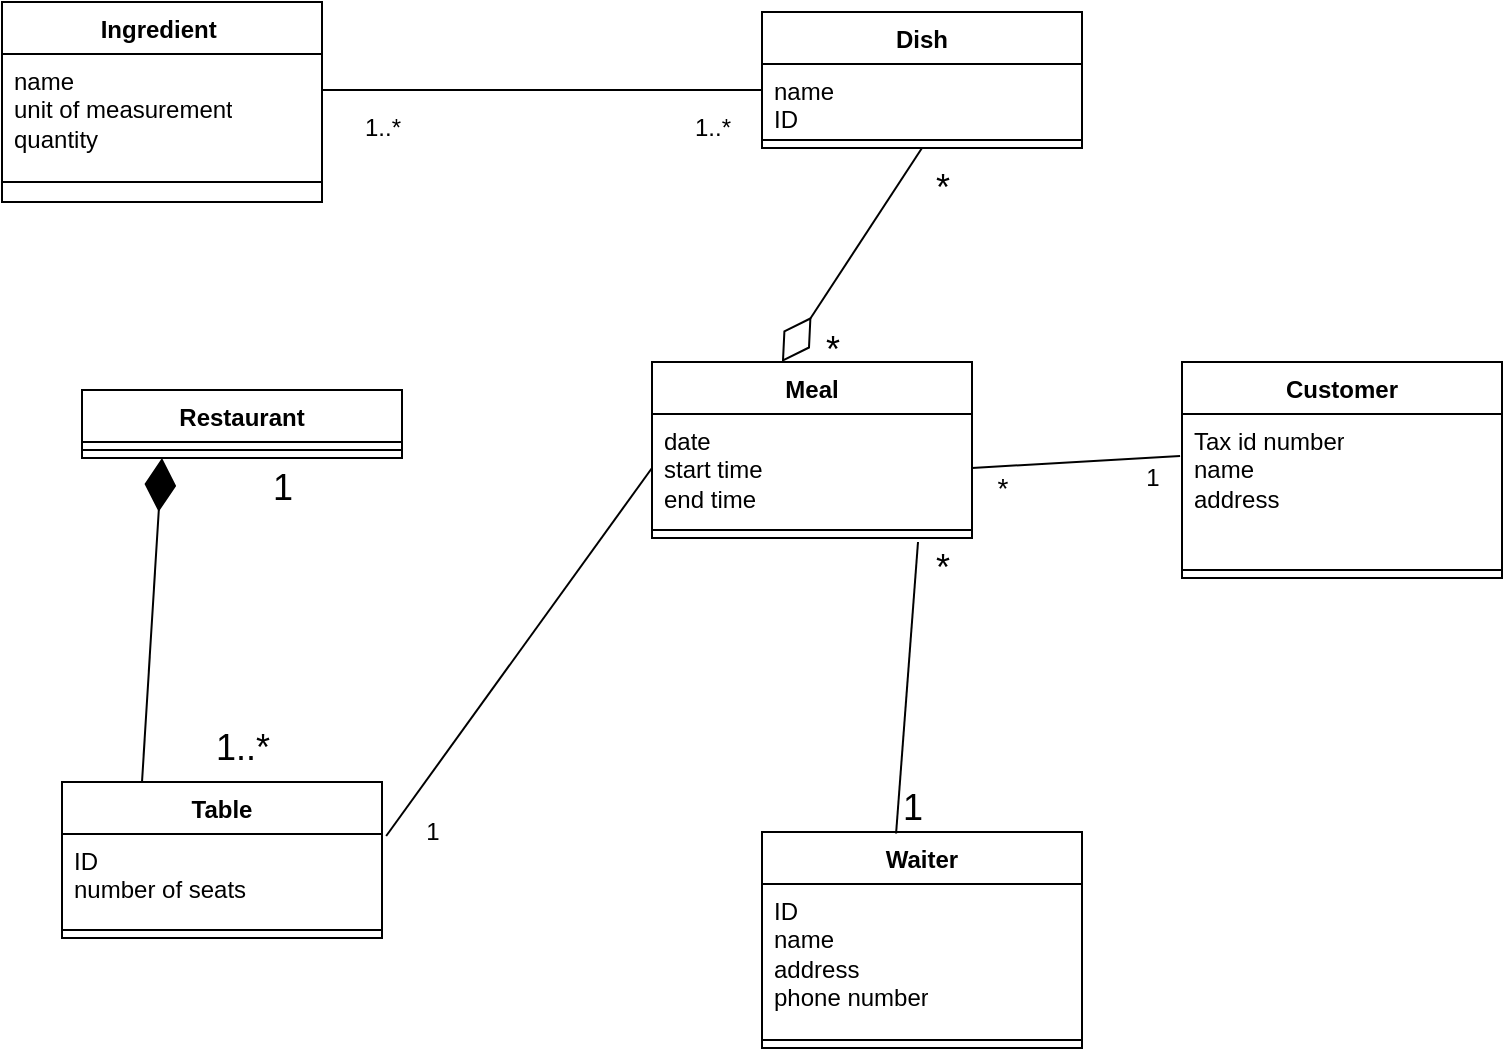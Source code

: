 <mxfile version="28.1.2">
  <diagram name="Page-1" id="FTqyJDZPIkQ8EkHZTCo7">
    <mxGraphModel dx="1186" dy="916" grid="1" gridSize="10" guides="1" tooltips="1" connect="1" arrows="1" fold="1" page="1" pageScale="1" pageWidth="827" pageHeight="1169" math="0" shadow="0">
      <root>
        <mxCell id="0" />
        <mxCell id="1" parent="0" />
        <mxCell id="KsFo2ff5jKzm3BSSgkHv-1" value="Ingredient&amp;nbsp;" style="swimlane;fontStyle=1;align=center;verticalAlign=top;childLayout=stackLayout;horizontal=1;startSize=26;horizontalStack=0;resizeParent=1;resizeParentMax=0;resizeLast=0;collapsible=1;marginBottom=0;whiteSpace=wrap;html=1;" vertex="1" parent="1">
          <mxGeometry x="60" y="170" width="160" height="100" as="geometry" />
        </mxCell>
        <mxCell id="KsFo2ff5jKzm3BSSgkHv-2" value="&lt;div&gt;name&lt;/div&gt;&lt;div&gt;unit of measurement&lt;/div&gt;&lt;div&gt;quantity&lt;/div&gt;" style="text;strokeColor=none;fillColor=none;align=left;verticalAlign=top;spacingLeft=4;spacingRight=4;overflow=hidden;rotatable=0;points=[[0,0.5],[1,0.5]];portConstraint=eastwest;whiteSpace=wrap;html=1;" vertex="1" parent="KsFo2ff5jKzm3BSSgkHv-1">
          <mxGeometry y="26" width="160" height="54" as="geometry" />
        </mxCell>
        <mxCell id="KsFo2ff5jKzm3BSSgkHv-3" value="" style="line;strokeWidth=1;fillColor=none;align=left;verticalAlign=middle;spacingTop=-1;spacingLeft=3;spacingRight=3;rotatable=0;labelPosition=right;points=[];portConstraint=eastwest;strokeColor=inherit;" vertex="1" parent="KsFo2ff5jKzm3BSSgkHv-1">
          <mxGeometry y="80" width="160" height="20" as="geometry" />
        </mxCell>
        <mxCell id="KsFo2ff5jKzm3BSSgkHv-8" value="Dish" style="swimlane;fontStyle=1;align=center;verticalAlign=top;childLayout=stackLayout;horizontal=1;startSize=26;horizontalStack=0;resizeParent=1;resizeParentMax=0;resizeLast=0;collapsible=1;marginBottom=0;whiteSpace=wrap;html=1;" vertex="1" parent="1">
          <mxGeometry x="440" y="175" width="160" height="68" as="geometry" />
        </mxCell>
        <mxCell id="KsFo2ff5jKzm3BSSgkHv-9" value="name&lt;div&gt;ID&lt;/div&gt;" style="text;strokeColor=none;fillColor=none;align=left;verticalAlign=top;spacingLeft=4;spacingRight=4;overflow=hidden;rotatable=0;points=[[0,0.5],[1,0.5]];portConstraint=eastwest;whiteSpace=wrap;html=1;" vertex="1" parent="KsFo2ff5jKzm3BSSgkHv-8">
          <mxGeometry y="26" width="160" height="34" as="geometry" />
        </mxCell>
        <mxCell id="KsFo2ff5jKzm3BSSgkHv-10" value="" style="line;strokeWidth=1;fillColor=none;align=left;verticalAlign=middle;spacingTop=-1;spacingLeft=3;spacingRight=3;rotatable=0;labelPosition=right;points=[];portConstraint=eastwest;strokeColor=inherit;" vertex="1" parent="KsFo2ff5jKzm3BSSgkHv-8">
          <mxGeometry y="60" width="160" height="8" as="geometry" />
        </mxCell>
        <mxCell id="KsFo2ff5jKzm3BSSgkHv-12" value="Table" style="swimlane;fontStyle=1;align=center;verticalAlign=top;childLayout=stackLayout;horizontal=1;startSize=26;horizontalStack=0;resizeParent=1;resizeParentMax=0;resizeLast=0;collapsible=1;marginBottom=0;whiteSpace=wrap;html=1;" vertex="1" parent="1">
          <mxGeometry x="90" y="560" width="160" height="78" as="geometry" />
        </mxCell>
        <mxCell id="KsFo2ff5jKzm3BSSgkHv-13" value="ID&lt;div&gt;number of seats&lt;/div&gt;" style="text;strokeColor=none;fillColor=none;align=left;verticalAlign=top;spacingLeft=4;spacingRight=4;overflow=hidden;rotatable=0;points=[[0,0.5],[1,0.5]];portConstraint=eastwest;whiteSpace=wrap;html=1;" vertex="1" parent="KsFo2ff5jKzm3BSSgkHv-12">
          <mxGeometry y="26" width="160" height="44" as="geometry" />
        </mxCell>
        <mxCell id="KsFo2ff5jKzm3BSSgkHv-14" value="" style="line;strokeWidth=1;fillColor=none;align=left;verticalAlign=middle;spacingTop=-1;spacingLeft=3;spacingRight=3;rotatable=0;labelPosition=right;points=[];portConstraint=eastwest;strokeColor=inherit;" vertex="1" parent="KsFo2ff5jKzm3BSSgkHv-12">
          <mxGeometry y="70" width="160" height="8" as="geometry" />
        </mxCell>
        <mxCell id="KsFo2ff5jKzm3BSSgkHv-16" value="" style="endArrow=diamondThin;endFill=0;endSize=24;html=1;rounded=0;exitX=0.5;exitY=1;exitDx=0;exitDy=0;entryX=0.406;entryY=0;entryDx=0;entryDy=0;entryPerimeter=0;" edge="1" parent="1" source="KsFo2ff5jKzm3BSSgkHv-8" target="KsFo2ff5jKzm3BSSgkHv-17">
          <mxGeometry width="160" relative="1" as="geometry">
            <mxPoint x="561" y="350" as="sourcePoint" />
            <mxPoint x="410" y="280" as="targetPoint" />
          </mxGeometry>
        </mxCell>
        <mxCell id="KsFo2ff5jKzm3BSSgkHv-17" value="Meal" style="swimlane;fontStyle=1;align=center;verticalAlign=top;childLayout=stackLayout;horizontal=1;startSize=26;horizontalStack=0;resizeParent=1;resizeParentMax=0;resizeLast=0;collapsible=1;marginBottom=0;whiteSpace=wrap;html=1;" vertex="1" parent="1">
          <mxGeometry x="385" y="350" width="160" height="88" as="geometry" />
        </mxCell>
        <mxCell id="KsFo2ff5jKzm3BSSgkHv-18" value="date&lt;div&gt;start time&lt;/div&gt;&lt;div&gt;end time&lt;/div&gt;" style="text;strokeColor=none;fillColor=none;align=left;verticalAlign=top;spacingLeft=4;spacingRight=4;overflow=hidden;rotatable=0;points=[[0,0.5],[1,0.5]];portConstraint=eastwest;whiteSpace=wrap;html=1;" vertex="1" parent="KsFo2ff5jKzm3BSSgkHv-17">
          <mxGeometry y="26" width="160" height="54" as="geometry" />
        </mxCell>
        <mxCell id="KsFo2ff5jKzm3BSSgkHv-19" value="" style="line;strokeWidth=1;fillColor=none;align=left;verticalAlign=middle;spacingTop=-1;spacingLeft=3;spacingRight=3;rotatable=0;labelPosition=right;points=[];portConstraint=eastwest;strokeColor=inherit;" vertex="1" parent="KsFo2ff5jKzm3BSSgkHv-17">
          <mxGeometry y="80" width="160" height="8" as="geometry" />
        </mxCell>
        <mxCell id="KsFo2ff5jKzm3BSSgkHv-21" value="Waiter" style="swimlane;fontStyle=1;align=center;verticalAlign=top;childLayout=stackLayout;horizontal=1;startSize=26;horizontalStack=0;resizeParent=1;resizeParentMax=0;resizeLast=0;collapsible=1;marginBottom=0;whiteSpace=wrap;html=1;" vertex="1" parent="1">
          <mxGeometry x="440" y="585" width="160" height="108" as="geometry" />
        </mxCell>
        <mxCell id="KsFo2ff5jKzm3BSSgkHv-22" value="ID&lt;div&gt;name&lt;/div&gt;&lt;div&gt;address&lt;/div&gt;&lt;div&gt;phone number&lt;/div&gt;&lt;div&gt;&lt;br&gt;&lt;/div&gt;" style="text;strokeColor=none;fillColor=none;align=left;verticalAlign=top;spacingLeft=4;spacingRight=4;overflow=hidden;rotatable=0;points=[[0,0.5],[1,0.5]];portConstraint=eastwest;whiteSpace=wrap;html=1;" vertex="1" parent="KsFo2ff5jKzm3BSSgkHv-21">
          <mxGeometry y="26" width="160" height="74" as="geometry" />
        </mxCell>
        <mxCell id="KsFo2ff5jKzm3BSSgkHv-23" value="" style="line;strokeWidth=1;fillColor=none;align=left;verticalAlign=middle;spacingTop=-1;spacingLeft=3;spacingRight=3;rotatable=0;labelPosition=right;points=[];portConstraint=eastwest;strokeColor=inherit;" vertex="1" parent="KsFo2ff5jKzm3BSSgkHv-21">
          <mxGeometry y="100" width="160" height="8" as="geometry" />
        </mxCell>
        <mxCell id="KsFo2ff5jKzm3BSSgkHv-25" value="" style="endArrow=none;html=1;rounded=0;exitX=0.419;exitY=0.007;exitDx=0;exitDy=0;exitPerimeter=0;" edge="1" parent="1" source="KsFo2ff5jKzm3BSSgkHv-21">
          <mxGeometry width="50" height="50" relative="1" as="geometry">
            <mxPoint x="520" y="580" as="sourcePoint" />
            <mxPoint x="518" y="440" as="targetPoint" />
          </mxGeometry>
        </mxCell>
        <mxCell id="KsFo2ff5jKzm3BSSgkHv-26" value="&lt;font style=&quot;font-size: 18px;&quot;&gt;1&lt;/font&gt;" style="text;html=1;align=center;verticalAlign=middle;resizable=0;points=[];autosize=1;strokeColor=none;fillColor=none;" vertex="1" parent="1">
          <mxGeometry x="500" y="553" width="30" height="40" as="geometry" />
        </mxCell>
        <mxCell id="KsFo2ff5jKzm3BSSgkHv-27" value="&lt;font style=&quot;font-size: 18px;&quot;&gt;*&lt;/font&gt;" style="text;html=1;align=center;verticalAlign=middle;resizable=0;points=[];autosize=1;strokeColor=none;fillColor=none;" vertex="1" parent="1">
          <mxGeometry x="515" y="433" width="30" height="40" as="geometry" />
        </mxCell>
        <mxCell id="KsFo2ff5jKzm3BSSgkHv-28" value="1..*" style="text;html=1;align=center;verticalAlign=middle;resizable=0;points=[];autosize=1;strokeColor=none;fillColor=none;" vertex="1" parent="1">
          <mxGeometry x="230" y="218" width="40" height="30" as="geometry" />
        </mxCell>
        <mxCell id="KsFo2ff5jKzm3BSSgkHv-29" value="1..*" style="text;html=1;align=center;verticalAlign=middle;resizable=0;points=[];autosize=1;strokeColor=none;fillColor=none;" vertex="1" parent="1">
          <mxGeometry x="395" y="218" width="40" height="30" as="geometry" />
        </mxCell>
        <mxCell id="KsFo2ff5jKzm3BSSgkHv-30" value="Restaurant" style="swimlane;fontStyle=1;align=center;verticalAlign=top;childLayout=stackLayout;horizontal=1;startSize=26;horizontalStack=0;resizeParent=1;resizeParentMax=0;resizeLast=0;collapsible=1;marginBottom=0;whiteSpace=wrap;html=1;" vertex="1" parent="1">
          <mxGeometry x="100" y="364" width="160" height="34" as="geometry" />
        </mxCell>
        <mxCell id="KsFo2ff5jKzm3BSSgkHv-32" value="" style="line;strokeWidth=1;fillColor=none;align=left;verticalAlign=middle;spacingTop=-1;spacingLeft=3;spacingRight=3;rotatable=0;labelPosition=right;points=[];portConstraint=eastwest;strokeColor=inherit;" vertex="1" parent="KsFo2ff5jKzm3BSSgkHv-30">
          <mxGeometry y="26" width="160" height="8" as="geometry" />
        </mxCell>
        <mxCell id="KsFo2ff5jKzm3BSSgkHv-35" value="&lt;font style=&quot;font-size: 18px;&quot;&gt;*&lt;/font&gt;" style="text;html=1;align=center;verticalAlign=middle;resizable=0;points=[];autosize=1;strokeColor=none;fillColor=none;" vertex="1" parent="1">
          <mxGeometry x="515" y="243" width="30" height="40" as="geometry" />
        </mxCell>
        <mxCell id="KsFo2ff5jKzm3BSSgkHv-36" value="&lt;font style=&quot;font-size: 18px;&quot;&gt;*&lt;/font&gt;" style="text;html=1;align=center;verticalAlign=middle;resizable=0;points=[];autosize=1;strokeColor=none;fillColor=none;" vertex="1" parent="1">
          <mxGeometry x="460" y="324" width="30" height="40" as="geometry" />
        </mxCell>
        <mxCell id="KsFo2ff5jKzm3BSSgkHv-37" value="&lt;font style=&quot;font-size: 18px;&quot;&gt;1..*&lt;/font&gt;" style="text;html=1;align=center;verticalAlign=middle;resizable=0;points=[];autosize=1;strokeColor=none;fillColor=none;" vertex="1" parent="1">
          <mxGeometry x="155" y="523" width="50" height="40" as="geometry" />
        </mxCell>
        <mxCell id="KsFo2ff5jKzm3BSSgkHv-38" value="&lt;font style=&quot;font-size: 18px;&quot;&gt;1&lt;/font&gt;" style="text;html=1;align=center;verticalAlign=middle;resizable=0;points=[];autosize=1;strokeColor=none;fillColor=none;" vertex="1" parent="1">
          <mxGeometry x="185" y="393" width="30" height="40" as="geometry" />
        </mxCell>
        <mxCell id="KsFo2ff5jKzm3BSSgkHv-41" value="" style="endArrow=diamondThin;endFill=1;endSize=24;html=1;rounded=0;exitX=0.25;exitY=0;exitDx=0;exitDy=0;entryX=0.25;entryY=1;entryDx=0;entryDy=0;" edge="1" parent="1" source="KsFo2ff5jKzm3BSSgkHv-12" target="KsFo2ff5jKzm3BSSgkHv-30">
          <mxGeometry width="160" relative="1" as="geometry">
            <mxPoint x="400" y="470" as="sourcePoint" />
            <mxPoint x="560" y="470" as="targetPoint" />
          </mxGeometry>
        </mxCell>
        <mxCell id="KsFo2ff5jKzm3BSSgkHv-42" value="Customer" style="swimlane;fontStyle=1;align=center;verticalAlign=top;childLayout=stackLayout;horizontal=1;startSize=26;horizontalStack=0;resizeParent=1;resizeParentMax=0;resizeLast=0;collapsible=1;marginBottom=0;whiteSpace=wrap;html=1;" vertex="1" parent="1">
          <mxGeometry x="650" y="350" width="160" height="108" as="geometry" />
        </mxCell>
        <mxCell id="KsFo2ff5jKzm3BSSgkHv-43" value="Tax id number&lt;div&gt;name&lt;/div&gt;&lt;div&gt;address&lt;/div&gt;" style="text;strokeColor=none;fillColor=none;align=left;verticalAlign=top;spacingLeft=4;spacingRight=4;overflow=hidden;rotatable=0;points=[[0,0.5],[1,0.5]];portConstraint=eastwest;whiteSpace=wrap;html=1;" vertex="1" parent="KsFo2ff5jKzm3BSSgkHv-42">
          <mxGeometry y="26" width="160" height="74" as="geometry" />
        </mxCell>
        <mxCell id="KsFo2ff5jKzm3BSSgkHv-44" value="" style="line;strokeWidth=1;fillColor=none;align=left;verticalAlign=middle;spacingTop=-1;spacingLeft=3;spacingRight=3;rotatable=0;labelPosition=right;points=[];portConstraint=eastwest;strokeColor=inherit;" vertex="1" parent="KsFo2ff5jKzm3BSSgkHv-42">
          <mxGeometry y="100" width="160" height="8" as="geometry" />
        </mxCell>
        <mxCell id="KsFo2ff5jKzm3BSSgkHv-46" value="" style="endArrow=none;html=1;rounded=0;entryX=-0.006;entryY=0.284;entryDx=0;entryDy=0;entryPerimeter=0;exitX=1;exitY=0.5;exitDx=0;exitDy=0;" edge="1" parent="1" source="KsFo2ff5jKzm3BSSgkHv-18" target="KsFo2ff5jKzm3BSSgkHv-43">
          <mxGeometry width="50" height="50" relative="1" as="geometry">
            <mxPoint x="470" y="520" as="sourcePoint" />
            <mxPoint x="520" y="470" as="targetPoint" />
          </mxGeometry>
        </mxCell>
        <mxCell id="KsFo2ff5jKzm3BSSgkHv-47" value="1" style="text;html=1;align=center;verticalAlign=middle;resizable=0;points=[];autosize=1;strokeColor=none;fillColor=none;" vertex="1" parent="1">
          <mxGeometry x="620" y="393" width="30" height="30" as="geometry" />
        </mxCell>
        <mxCell id="KsFo2ff5jKzm3BSSgkHv-48" value="&lt;font style=&quot;font-size: 14px;&quot;&gt;*&lt;/font&gt;" style="text;html=1;align=center;verticalAlign=middle;resizable=0;points=[];autosize=1;strokeColor=none;fillColor=none;" vertex="1" parent="1">
          <mxGeometry x="545" y="398" width="30" height="30" as="geometry" />
        </mxCell>
        <mxCell id="KsFo2ff5jKzm3BSSgkHv-49" value="" style="line;strokeWidth=1;fillColor=none;align=left;verticalAlign=middle;spacingTop=-1;spacingLeft=3;spacingRight=3;rotatable=0;labelPosition=right;points=[];portConstraint=eastwest;strokeColor=inherit;" vertex="1" parent="1">
          <mxGeometry x="220" y="210" width="220" height="8" as="geometry" />
        </mxCell>
        <mxCell id="KsFo2ff5jKzm3BSSgkHv-51" value="" style="endArrow=none;html=1;rounded=0;exitX=1.013;exitY=0.023;exitDx=0;exitDy=0;exitPerimeter=0;entryX=0;entryY=0.5;entryDx=0;entryDy=0;" edge="1" parent="1" source="KsFo2ff5jKzm3BSSgkHv-13" target="KsFo2ff5jKzm3BSSgkHv-18">
          <mxGeometry width="50" height="50" relative="1" as="geometry">
            <mxPoint x="470" y="470" as="sourcePoint" />
            <mxPoint x="520" y="420" as="targetPoint" />
          </mxGeometry>
        </mxCell>
        <mxCell id="KsFo2ff5jKzm3BSSgkHv-52" value="1" style="text;html=1;align=center;verticalAlign=middle;resizable=0;points=[];autosize=1;strokeColor=none;fillColor=none;" vertex="1" parent="1">
          <mxGeometry x="260" y="570" width="30" height="30" as="geometry" />
        </mxCell>
      </root>
    </mxGraphModel>
  </diagram>
</mxfile>
